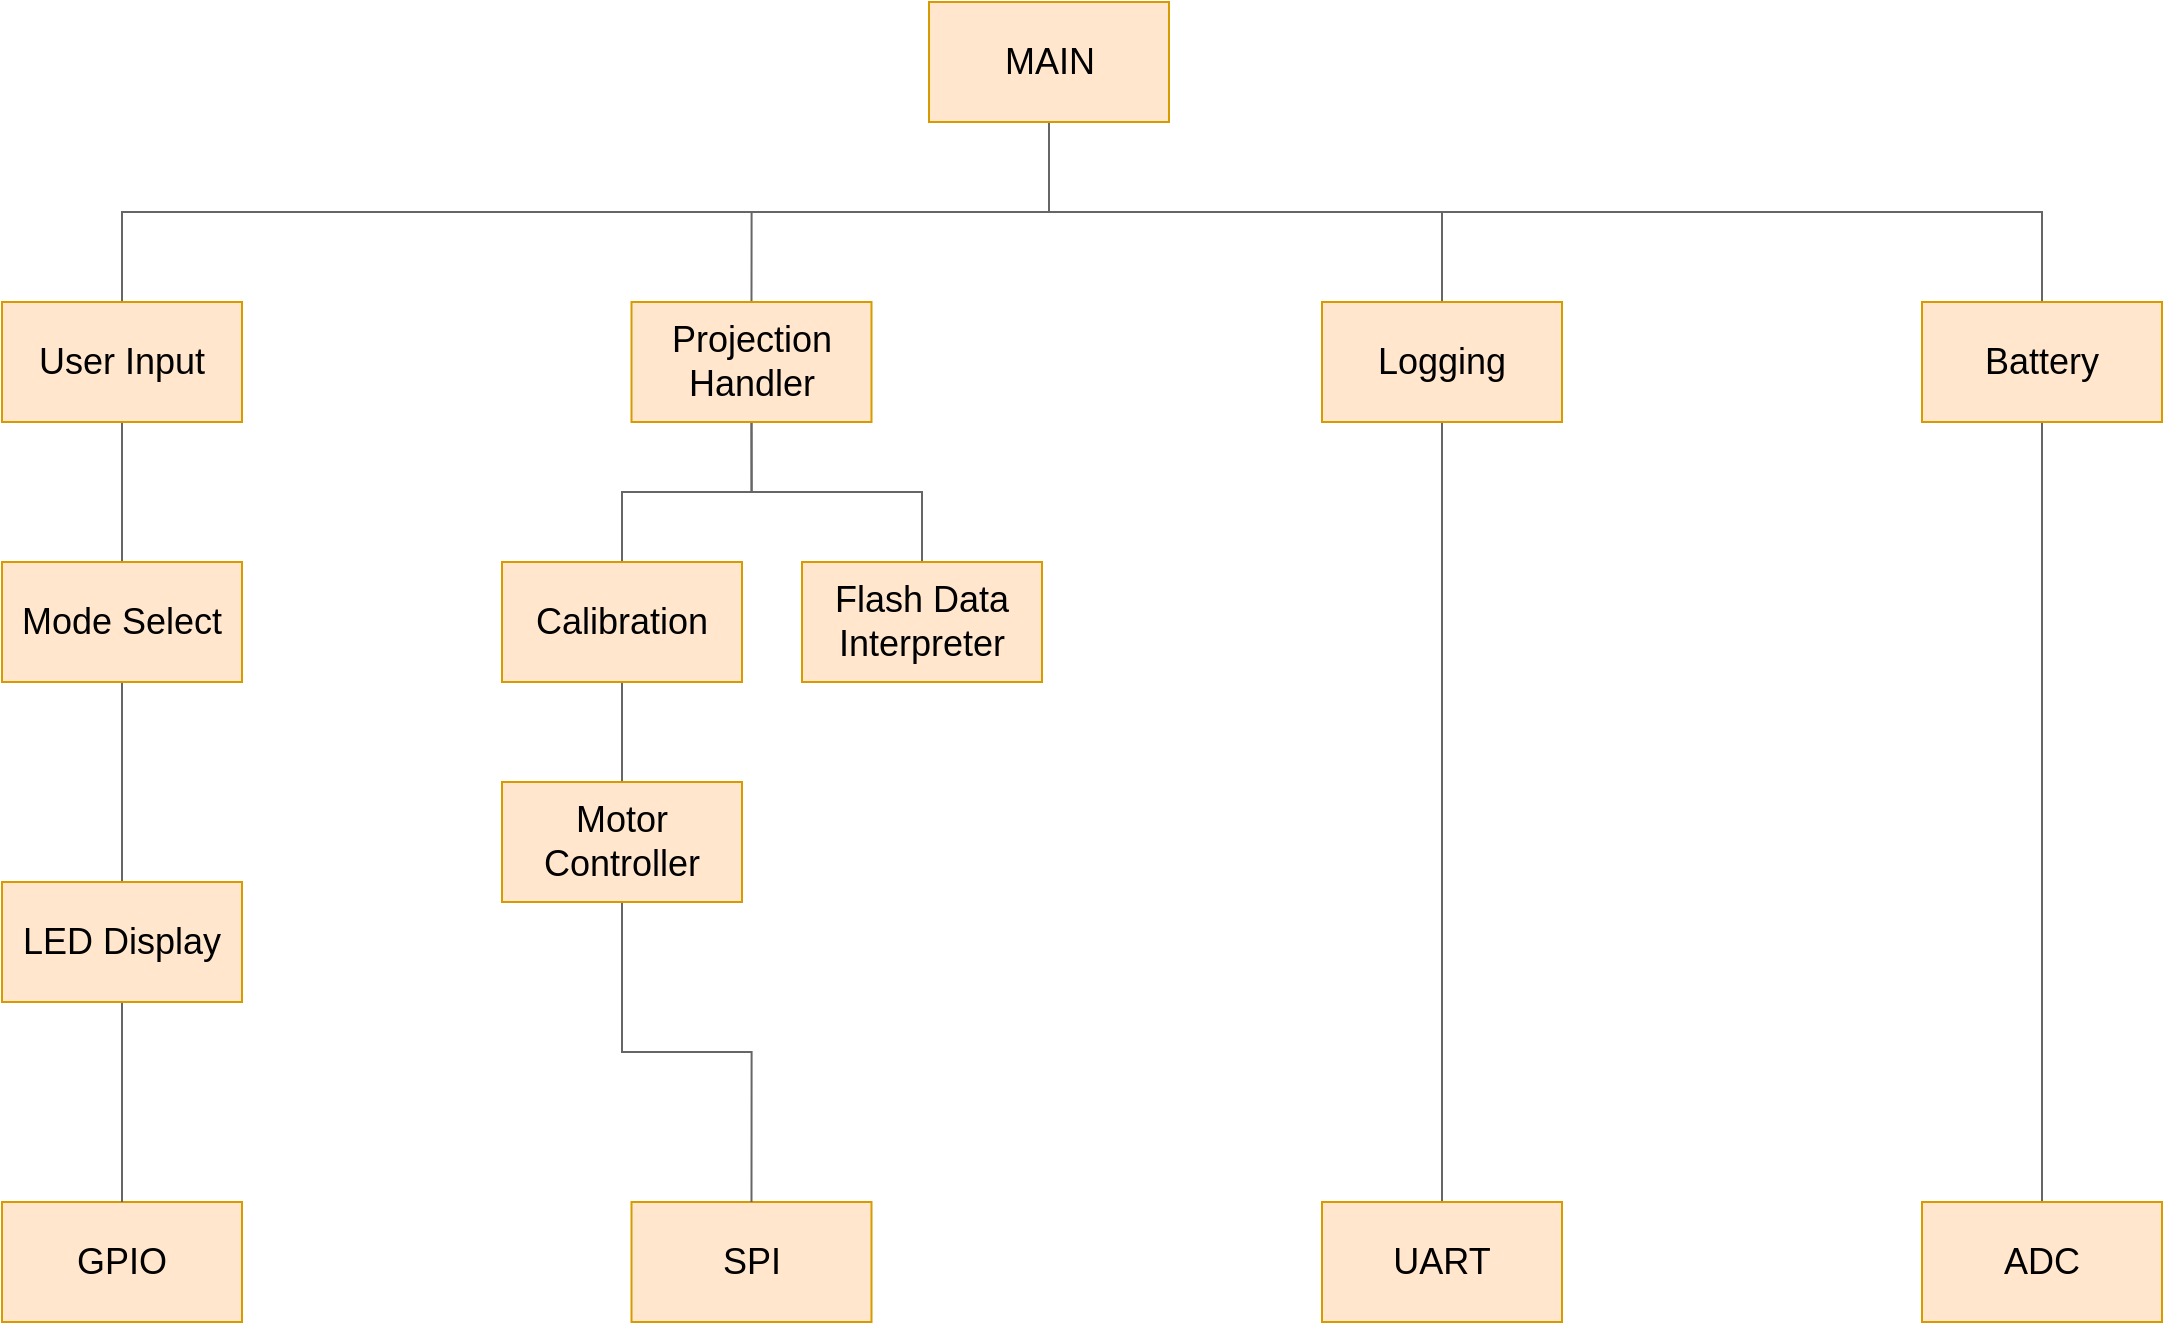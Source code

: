 <mxfile version="17.2.4" type="github">
  <diagram name="Page-1" id="90a13364-a465-7bf4-72fc-28e22215d7a0">
    <mxGraphModel dx="1420" dy="1264" grid="1" gridSize="10" guides="1" tooltips="1" connect="1" arrows="1" fold="1" page="1" pageScale="1.5" pageWidth="1169" pageHeight="826" background="none" math="0" shadow="0">
      <root>
        <mxCell id="0" style=";html=1;" />
        <mxCell id="1" style=";html=1;" parent="0" />
        <mxCell id="gl9paLCeQgBu1lzHXlsU-2" style="edgeStyle=orthogonalEdgeStyle;rounded=0;orthogonalLoop=1;jettySize=auto;html=1;exitX=0.5;exitY=1;exitDx=0;exitDy=0;fontSize=18;endArrow=none;endFill=0;entryX=0.5;entryY=0;entryDx=0;entryDy=0;fillColor=#f5f5f5;strokeColor=#666666;" edge="1" parent="1" source="OXRystneA8D8rx92eWqV-1" target="OXRystneA8D8rx92eWqV-4">
          <mxGeometry relative="1" as="geometry">
            <mxPoint x="1054" y="380" as="targetPoint" />
          </mxGeometry>
        </mxCell>
        <mxCell id="gl9paLCeQgBu1lzHXlsU-3" style="edgeStyle=orthogonalEdgeStyle;rounded=0;orthogonalLoop=1;jettySize=auto;html=1;exitX=0.5;exitY=1;exitDx=0;exitDy=0;entryX=0.5;entryY=0;entryDx=0;entryDy=0;fontSize=18;endArrow=none;endFill=0;fillColor=#f5f5f5;strokeColor=#666666;" edge="1" parent="1" source="OXRystneA8D8rx92eWqV-1" target="OXRystneA8D8rx92eWqV-5">
          <mxGeometry relative="1" as="geometry" />
        </mxCell>
        <mxCell id="gl9paLCeQgBu1lzHXlsU-4" style="edgeStyle=orthogonalEdgeStyle;rounded=0;orthogonalLoop=1;jettySize=auto;html=1;exitX=0.5;exitY=1;exitDx=0;exitDy=0;entryX=0.5;entryY=0;entryDx=0;entryDy=0;fontSize=18;endArrow=none;endFill=0;fillColor=#f5f5f5;strokeColor=#666666;" edge="1" parent="1" source="OXRystneA8D8rx92eWqV-1" target="OXRystneA8D8rx92eWqV-6">
          <mxGeometry relative="1" as="geometry" />
        </mxCell>
        <mxCell id="gl9paLCeQgBu1lzHXlsU-5" style="edgeStyle=orthogonalEdgeStyle;rounded=0;orthogonalLoop=1;jettySize=auto;html=1;exitX=0.5;exitY=1;exitDx=0;exitDy=0;entryX=0.5;entryY=0;entryDx=0;entryDy=0;fontSize=18;endArrow=none;endFill=0;fillColor=#f5f5f5;strokeColor=#666666;" edge="1" parent="1" source="OXRystneA8D8rx92eWqV-1" target="OXRystneA8D8rx92eWqV-2">
          <mxGeometry relative="1" as="geometry" />
        </mxCell>
        <mxCell id="OXRystneA8D8rx92eWqV-1" value="&lt;font style=&quot;font-size: 18px&quot;&gt;MAIN&lt;/font&gt;" style="rounded=0;whiteSpace=wrap;html=1;fillColor=#ffe6cc;strokeColor=#d79b00;" parent="1" vertex="1">
          <mxGeometry x="993.5" y="280" width="120" height="60" as="geometry" />
        </mxCell>
        <mxCell id="gl9paLCeQgBu1lzHXlsU-6" style="edgeStyle=orthogonalEdgeStyle;rounded=0;orthogonalLoop=1;jettySize=auto;html=1;exitX=0.5;exitY=1;exitDx=0;exitDy=0;entryX=0.5;entryY=0;entryDx=0;entryDy=0;fontSize=18;endArrow=none;endFill=0;fillColor=#f5f5f5;strokeColor=#666666;" edge="1" parent="1" source="OXRystneA8D8rx92eWqV-2" target="OXRystneA8D8rx92eWqV-3">
          <mxGeometry relative="1" as="geometry" />
        </mxCell>
        <mxCell id="OXRystneA8D8rx92eWqV-2" value="User Input" style="whiteSpace=wrap;html=1;fontSize=18;fillColor=#ffe6cc;strokeColor=#d79b00;" parent="1" vertex="1">
          <mxGeometry x="530" y="430" width="120" height="60" as="geometry" />
        </mxCell>
        <mxCell id="gl9paLCeQgBu1lzHXlsU-7" style="edgeStyle=orthogonalEdgeStyle;rounded=0;orthogonalLoop=1;jettySize=auto;html=1;exitX=0.5;exitY=1;exitDx=0;exitDy=0;entryX=0.5;entryY=0;entryDx=0;entryDy=0;fontSize=18;endArrow=none;endFill=0;fillColor=#f5f5f5;strokeColor=#666666;" edge="1" parent="1" source="OXRystneA8D8rx92eWqV-3" target="OXRystneA8D8rx92eWqV-13">
          <mxGeometry relative="1" as="geometry" />
        </mxCell>
        <mxCell id="OXRystneA8D8rx92eWqV-3" value="Mode Select" style="whiteSpace=wrap;html=1;fontSize=18;fillColor=#ffe6cc;strokeColor=#d79b00;" parent="1" vertex="1">
          <mxGeometry x="530" y="560" width="120" height="60" as="geometry" />
        </mxCell>
        <mxCell id="gl9paLCeQgBu1lzHXlsU-9" style="edgeStyle=orthogonalEdgeStyle;rounded=0;orthogonalLoop=1;jettySize=auto;html=1;exitX=0.5;exitY=1;exitDx=0;exitDy=0;entryX=0.5;entryY=0;entryDx=0;entryDy=0;fontSize=18;endArrow=none;endFill=0;fillColor=#f5f5f5;strokeColor=#666666;" edge="1" parent="1" source="OXRystneA8D8rx92eWqV-4" target="OXRystneA8D8rx92eWqV-9">
          <mxGeometry relative="1" as="geometry" />
        </mxCell>
        <mxCell id="gl9paLCeQgBu1lzHXlsU-10" style="edgeStyle=orthogonalEdgeStyle;rounded=0;orthogonalLoop=1;jettySize=auto;html=1;exitX=0.5;exitY=1;exitDx=0;exitDy=0;entryX=0.5;entryY=0;entryDx=0;entryDy=0;fontSize=18;endArrow=none;endFill=0;fillColor=#f5f5f5;strokeColor=#666666;" edge="1" parent="1" source="OXRystneA8D8rx92eWqV-4" target="OXRystneA8D8rx92eWqV-14">
          <mxGeometry relative="1" as="geometry" />
        </mxCell>
        <mxCell id="OXRystneA8D8rx92eWqV-4" value="Projection Handler" style="whiteSpace=wrap;html=1;fontSize=18;fillColor=#ffe6cc;strokeColor=#d79b00;" parent="1" vertex="1">
          <mxGeometry x="844.75" y="430" width="120" height="60" as="geometry" />
        </mxCell>
        <mxCell id="gl9paLCeQgBu1lzHXlsU-13" style="edgeStyle=orthogonalEdgeStyle;rounded=0;orthogonalLoop=1;jettySize=auto;html=1;exitX=0.5;exitY=1;exitDx=0;exitDy=0;entryX=0.5;entryY=0;entryDx=0;entryDy=0;fontSize=18;endArrow=none;endFill=0;fillColor=#f5f5f5;strokeColor=#666666;" edge="1" parent="1" source="OXRystneA8D8rx92eWqV-5" target="OXRystneA8D8rx92eWqV-7">
          <mxGeometry relative="1" as="geometry" />
        </mxCell>
        <mxCell id="OXRystneA8D8rx92eWqV-5" value="Logging" style="whiteSpace=wrap;html=1;fontSize=18;fillColor=#ffe6cc;strokeColor=#d79b00;" parent="1" vertex="1">
          <mxGeometry x="1190" y="430" width="120" height="60" as="geometry" />
        </mxCell>
        <mxCell id="gl9paLCeQgBu1lzHXlsU-14" style="edgeStyle=orthogonalEdgeStyle;rounded=0;orthogonalLoop=1;jettySize=auto;html=1;exitX=0.5;exitY=1;exitDx=0;exitDy=0;entryX=0.5;entryY=0;entryDx=0;entryDy=0;fontSize=18;endArrow=none;endFill=0;fillColor=#f5f5f5;strokeColor=#666666;" edge="1" parent="1" source="OXRystneA8D8rx92eWqV-6" target="OXRystneA8D8rx92eWqV-8">
          <mxGeometry relative="1" as="geometry" />
        </mxCell>
        <mxCell id="OXRystneA8D8rx92eWqV-6" value="Battery" style="whiteSpace=wrap;html=1;fontSize=18;fillColor=#ffe6cc;strokeColor=#d79b00;" parent="1" vertex="1">
          <mxGeometry x="1490" y="430" width="120" height="60" as="geometry" />
        </mxCell>
        <mxCell id="OXRystneA8D8rx92eWqV-7" value="UART" style="whiteSpace=wrap;html=1;fontSize=18;fillColor=#ffe6cc;strokeColor=#d79b00;" parent="1" vertex="1">
          <mxGeometry x="1190" y="880" width="120" height="60" as="geometry" />
        </mxCell>
        <mxCell id="OXRystneA8D8rx92eWqV-8" value="ADC" style="whiteSpace=wrap;html=1;fontSize=18;fillColor=#ffe6cc;strokeColor=#d79b00;" parent="1" vertex="1">
          <mxGeometry x="1490" y="880" width="120" height="60" as="geometry" />
        </mxCell>
        <mxCell id="gl9paLCeQgBu1lzHXlsU-11" style="edgeStyle=orthogonalEdgeStyle;rounded=0;orthogonalLoop=1;jettySize=auto;html=1;exitX=0.5;exitY=1;exitDx=0;exitDy=0;entryX=0.5;entryY=0;entryDx=0;entryDy=0;fontSize=18;endArrow=none;endFill=0;fillColor=#f5f5f5;strokeColor=#666666;" edge="1" parent="1" source="OXRystneA8D8rx92eWqV-9" target="OXRystneA8D8rx92eWqV-12">
          <mxGeometry relative="1" as="geometry" />
        </mxCell>
        <mxCell id="OXRystneA8D8rx92eWqV-9" value="Calibration" style="whiteSpace=wrap;html=1;fontSize=18;fillColor=#ffe6cc;strokeColor=#d79b00;" parent="1" vertex="1">
          <mxGeometry x="780" y="560" width="120" height="60" as="geometry" />
        </mxCell>
        <mxCell id="OXRystneA8D8rx92eWqV-10" value="GPIO" style="whiteSpace=wrap;html=1;fontSize=18;fillColor=#ffe6cc;strokeColor=#d79b00;" parent="1" vertex="1">
          <mxGeometry x="530" y="880" width="120" height="60" as="geometry" />
        </mxCell>
        <mxCell id="OXRystneA8D8rx92eWqV-11" value="SPI" style="whiteSpace=wrap;html=1;fontSize=18;fillColor=#ffe6cc;strokeColor=#d79b00;" parent="1" vertex="1">
          <mxGeometry x="844.75" y="880" width="120" height="60" as="geometry" />
        </mxCell>
        <mxCell id="gl9paLCeQgBu1lzHXlsU-12" style="edgeStyle=orthogonalEdgeStyle;rounded=0;orthogonalLoop=1;jettySize=auto;html=1;exitX=0.5;exitY=1;exitDx=0;exitDy=0;entryX=0.5;entryY=0;entryDx=0;entryDy=0;fontSize=18;endArrow=none;endFill=0;fillColor=#f5f5f5;strokeColor=#666666;" edge="1" parent="1" source="OXRystneA8D8rx92eWqV-12" target="OXRystneA8D8rx92eWqV-11">
          <mxGeometry relative="1" as="geometry" />
        </mxCell>
        <mxCell id="OXRystneA8D8rx92eWqV-12" value="Motor Controller" style="whiteSpace=wrap;html=1;fontSize=18;fillColor=#ffe6cc;strokeColor=#d79b00;" parent="1" vertex="1">
          <mxGeometry x="780" y="670" width="120" height="60" as="geometry" />
        </mxCell>
        <mxCell id="gl9paLCeQgBu1lzHXlsU-8" style="edgeStyle=orthogonalEdgeStyle;rounded=0;orthogonalLoop=1;jettySize=auto;html=1;exitX=0.5;exitY=1;exitDx=0;exitDy=0;entryX=0.5;entryY=0;entryDx=0;entryDy=0;fontSize=18;endArrow=none;endFill=0;fillColor=#f5f5f5;strokeColor=#666666;" edge="1" parent="1" source="OXRystneA8D8rx92eWqV-13" target="OXRystneA8D8rx92eWqV-10">
          <mxGeometry relative="1" as="geometry" />
        </mxCell>
        <mxCell id="OXRystneA8D8rx92eWqV-13" value="LED Display" style="whiteSpace=wrap;html=1;fontSize=18;fillColor=#ffe6cc;strokeColor=#d79b00;" parent="1" vertex="1">
          <mxGeometry x="530" y="720" width="120" height="60" as="geometry" />
        </mxCell>
        <mxCell id="OXRystneA8D8rx92eWqV-14" value="Flash Data Interpreter" style="whiteSpace=wrap;html=1;fontSize=18;fillColor=#ffe6cc;strokeColor=#d79b00;" parent="1" vertex="1">
          <mxGeometry x="930" y="560" width="120" height="60" as="geometry" />
        </mxCell>
      </root>
    </mxGraphModel>
  </diagram>
</mxfile>
